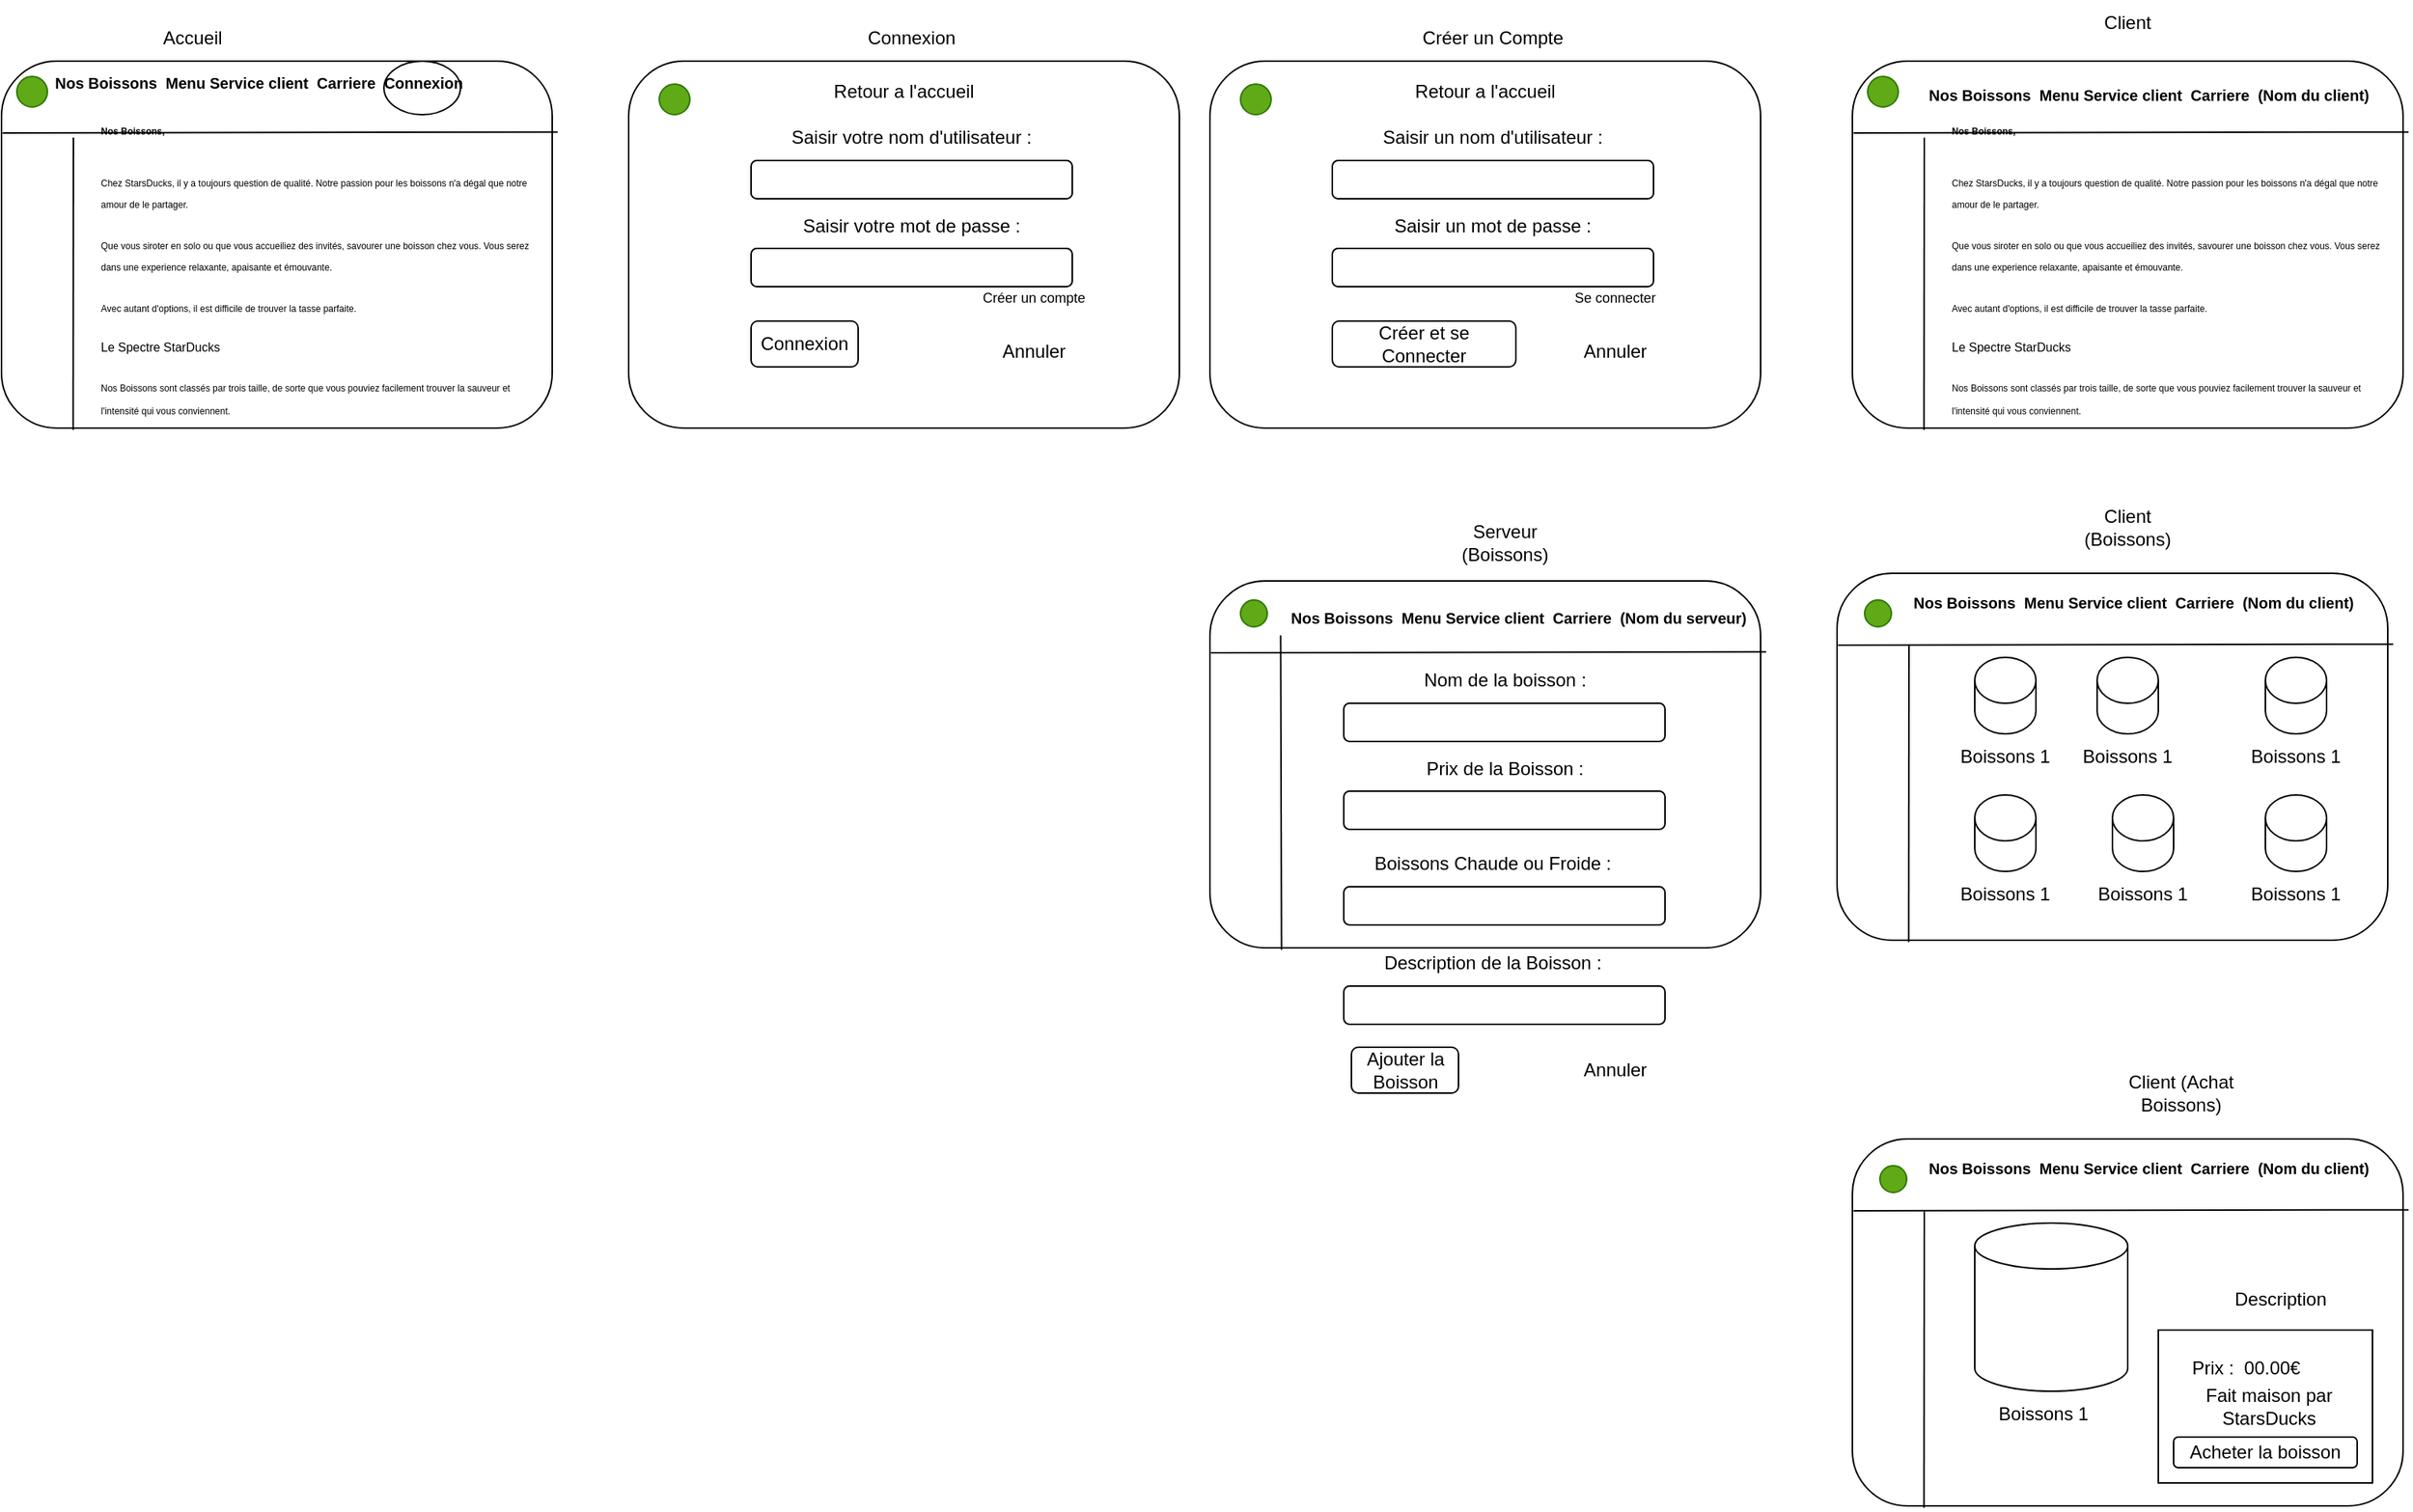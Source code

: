 <mxfile version="20.8.16" type="device"><diagram name="Page-1" id="1zTRWUDWUHw2J1xJAIrD"><mxGraphModel dx="863" dy="625" grid="1" gridSize="10" guides="1" tooltips="1" connect="1" arrows="1" fold="1" page="1" pageScale="1" pageWidth="850" pageHeight="1400" math="0" shadow="0"><root><mxCell id="0"/><mxCell id="1" parent="0"/><mxCell id="w6MTFLubluAh0_-ET7tQ-1" value="" style="rounded=1;whiteSpace=wrap;html=1;" parent="1" vertex="1"><mxGeometry x="40" y="40" width="360" height="240" as="geometry"/></mxCell><mxCell id="w6MTFLubluAh0_-ET7tQ-2" value="Accueil" style="text;html=1;strokeColor=none;fillColor=none;align=center;verticalAlign=middle;whiteSpace=wrap;rounded=0;" parent="1" vertex="1"><mxGeometry x="135" y="10" width="60" height="30" as="geometry"/></mxCell><mxCell id="w6MTFLubluAh0_-ET7tQ-3" value="" style="ellipse;whiteSpace=wrap;html=1;aspect=fixed;fillColor=#60a917;fontColor=#ffffff;strokeColor=#2D7600;" parent="1" vertex="1"><mxGeometry x="50" y="50" width="20" height="20" as="geometry"/></mxCell><mxCell id="w6MTFLubluAh0_-ET7tQ-5" value="" style="endArrow=none;html=1;rounded=0;exitX=0.13;exitY=1.005;exitDx=0;exitDy=0;exitPerimeter=0;" parent="1" source="w6MTFLubluAh0_-ET7tQ-1" edge="1"><mxGeometry width="50" height="50" relative="1" as="geometry"><mxPoint x="85.25" y="230.0" as="sourcePoint"/><mxPoint x="87" y="90" as="targetPoint"/></mxGeometry></mxCell><mxCell id="w6MTFLubluAh0_-ET7tQ-8" value="" style="endArrow=none;html=1;rounded=0;exitX=0.002;exitY=0.196;exitDx=0;exitDy=0;exitPerimeter=0;entryX=1.01;entryY=0.193;entryDx=0;entryDy=0;entryPerimeter=0;" parent="1" source="w6MTFLubluAh0_-ET7tQ-1" target="w6MTFLubluAh0_-ET7tQ-1" edge="1"><mxGeometry width="50" height="50" relative="1" as="geometry"><mxPoint x="200" y="170" as="sourcePoint"/><mxPoint x="290" y="77" as="targetPoint"/></mxGeometry></mxCell><mxCell id="w6MTFLubluAh0_-ET7tQ-11" value="" style="ellipse;whiteSpace=wrap;html=1;" parent="1" vertex="1"><mxGeometry x="290" y="40" width="50" height="35" as="geometry"/></mxCell><mxCell id="w6MTFLubluAh0_-ET7tQ-9" value="&lt;h1&gt;&lt;font style=&quot;font-size: 10px;&quot;&gt;Nos Boissons&amp;nbsp; Menu Service client&amp;nbsp; Carriere&amp;nbsp; Connexion&lt;/font&gt;&lt;/h1&gt;" style="text;html=1;strokeColor=none;fillColor=none;spacing=5;spacingTop=-20;whiteSpace=wrap;overflow=hidden;rounded=0;" parent="1" vertex="1"><mxGeometry x="70" y="30" width="290" height="40" as="geometry"/></mxCell><mxCell id="w6MTFLubluAh0_-ET7tQ-12" value="&lt;h1&gt;&lt;font style=&quot;font-size: 6px;&quot;&gt;Nos Boissons,&lt;/font&gt;&lt;/h1&gt;&lt;p&gt;&lt;font style=&quot;font-size: 6px;&quot;&gt;Chez StarsDucks, il y a toujours question de qualité. Notre passion pour les boissons n'a dégal que notre amour de le partager.&lt;/font&gt;&lt;/p&gt;&lt;p&gt;&lt;font style=&quot;font-size: 6px;&quot;&gt;Que vous siroter en solo ou que vous accueiliez des invités, savourer une boisson chez vous. Vous serez dans une experience relaxante, apaisante et émouvante.&amp;nbsp;&lt;/font&gt;&lt;/p&gt;&lt;p&gt;&lt;font style=&quot;font-size: 6px;&quot;&gt;Avec autant d'options, il est difficile de trouver la tasse parfaite.&lt;/font&gt;&lt;/p&gt;&lt;p&gt;&lt;font style=&quot;font-size: 8px;&quot;&gt;Le Spectre StarDucks&lt;/font&gt;&lt;/p&gt;&lt;p&gt;&lt;font style=&quot;font-size: 6px;&quot;&gt;Nos Boissons sont classés par trois taille, de sorte que vous pouviez facilement trouver la sauveur et l'intensité qui vous conviennent.&lt;/font&gt;&lt;/p&gt;" style="text;html=1;strokeColor=none;fillColor=none;spacing=5;spacingTop=-20;whiteSpace=wrap;overflow=hidden;rounded=0;" parent="1" vertex="1"><mxGeometry x="100" y="60" width="290" height="220" as="geometry"/></mxCell><mxCell id="w6MTFLubluAh0_-ET7tQ-15" value="" style="rounded=1;whiteSpace=wrap;html=1;" parent="1" vertex="1"><mxGeometry x="450" y="40" width="360" height="240" as="geometry"/></mxCell><mxCell id="w6MTFLubluAh0_-ET7tQ-16" value="Connexion" style="text;html=1;strokeColor=none;fillColor=none;align=center;verticalAlign=middle;whiteSpace=wrap;rounded=0;" parent="1" vertex="1"><mxGeometry x="600" y="10" width="70" height="30" as="geometry"/></mxCell><mxCell id="w6MTFLubluAh0_-ET7tQ-19" value="Retour a l'accueil" style="text;html=1;strokeColor=none;fillColor=none;align=center;verticalAlign=middle;whiteSpace=wrap;rounded=0;" parent="1" vertex="1"><mxGeometry x="580" y="45" width="100" height="30" as="geometry"/></mxCell><mxCell id="w6MTFLubluAh0_-ET7tQ-20" value="Saisir votre nom d'utilisateur :" style="text;html=1;strokeColor=none;fillColor=none;align=center;verticalAlign=middle;whiteSpace=wrap;rounded=0;" parent="1" vertex="1"><mxGeometry x="550" y="75" width="170" height="30" as="geometry"/></mxCell><mxCell id="w6MTFLubluAh0_-ET7tQ-21" value="" style="rounded=1;whiteSpace=wrap;html=1;" parent="1" vertex="1"><mxGeometry x="530" y="105" width="210" height="25" as="geometry"/></mxCell><mxCell id="w6MTFLubluAh0_-ET7tQ-24" value="Saisir votre mot de passe :" style="text;html=1;strokeColor=none;fillColor=none;align=center;verticalAlign=middle;whiteSpace=wrap;rounded=0;" parent="1" vertex="1"><mxGeometry x="550" y="132.5" width="170" height="30" as="geometry"/></mxCell><mxCell id="w6MTFLubluAh0_-ET7tQ-25" value="" style="rounded=1;whiteSpace=wrap;html=1;" parent="1" vertex="1"><mxGeometry x="530" y="162.5" width="210" height="25" as="geometry"/></mxCell><mxCell id="w6MTFLubluAh0_-ET7tQ-26" value="Connexion" style="rounded=1;whiteSpace=wrap;html=1;" parent="1" vertex="1"><mxGeometry x="530" y="210" width="70" height="30" as="geometry"/></mxCell><mxCell id="w6MTFLubluAh0_-ET7tQ-28" value="Annuler" style="text;html=1;strokeColor=none;fillColor=none;align=center;verticalAlign=middle;whiteSpace=wrap;rounded=0;" parent="1" vertex="1"><mxGeometry x="690" y="220" width="50" height="20" as="geometry"/></mxCell><mxCell id="w6MTFLubluAh0_-ET7tQ-29" value="&lt;font style=&quot;font-size: 9px;&quot;&gt;Créer un compte&lt;/font&gt;" style="text;html=1;strokeColor=none;fillColor=none;align=center;verticalAlign=middle;whiteSpace=wrap;rounded=0;" parent="1" vertex="1"><mxGeometry x="650" y="177.5" width="130" height="32.5" as="geometry"/></mxCell><mxCell id="w6MTFLubluAh0_-ET7tQ-30" value="" style="rounded=1;whiteSpace=wrap;html=1;" parent="1" vertex="1"><mxGeometry x="830" y="40" width="360" height="240" as="geometry"/></mxCell><mxCell id="w6MTFLubluAh0_-ET7tQ-31" value="Créer un Compte" style="text;html=1;strokeColor=none;fillColor=none;align=center;verticalAlign=middle;whiteSpace=wrap;rounded=0;" parent="1" vertex="1"><mxGeometry x="960" y="10" width="110" height="30" as="geometry"/></mxCell><mxCell id="w6MTFLubluAh0_-ET7tQ-32" value="Retour a l'accueil" style="text;html=1;strokeColor=none;fillColor=none;align=center;verticalAlign=middle;whiteSpace=wrap;rounded=0;" parent="1" vertex="1"><mxGeometry x="960" y="45" width="100" height="30" as="geometry"/></mxCell><mxCell id="w6MTFLubluAh0_-ET7tQ-33" value="Saisir un nom d'utilisateur :" style="text;html=1;strokeColor=none;fillColor=none;align=center;verticalAlign=middle;whiteSpace=wrap;rounded=0;" parent="1" vertex="1"><mxGeometry x="930" y="75" width="170" height="30" as="geometry"/></mxCell><mxCell id="w6MTFLubluAh0_-ET7tQ-34" value="" style="rounded=1;whiteSpace=wrap;html=1;" parent="1" vertex="1"><mxGeometry x="910" y="105" width="210" height="25" as="geometry"/></mxCell><mxCell id="w6MTFLubluAh0_-ET7tQ-35" value="Saisir un&amp;nbsp;mot de passe :" style="text;html=1;strokeColor=none;fillColor=none;align=center;verticalAlign=middle;whiteSpace=wrap;rounded=0;" parent="1" vertex="1"><mxGeometry x="930" y="132.5" width="170" height="30" as="geometry"/></mxCell><mxCell id="w6MTFLubluAh0_-ET7tQ-36" value="" style="rounded=1;whiteSpace=wrap;html=1;" parent="1" vertex="1"><mxGeometry x="910" y="162.5" width="210" height="25" as="geometry"/></mxCell><mxCell id="w6MTFLubluAh0_-ET7tQ-37" value="Créer et se Connecter" style="rounded=1;whiteSpace=wrap;html=1;" parent="1" vertex="1"><mxGeometry x="910" y="210" width="120" height="30" as="geometry"/></mxCell><mxCell id="w6MTFLubluAh0_-ET7tQ-38" value="Annuler" style="text;html=1;strokeColor=none;fillColor=none;align=center;verticalAlign=middle;whiteSpace=wrap;rounded=0;" parent="1" vertex="1"><mxGeometry x="1070" y="220" width="50" height="20" as="geometry"/></mxCell><mxCell id="w6MTFLubluAh0_-ET7tQ-39" value="&lt;font style=&quot;font-size: 9px;&quot;&gt;Se connecter&lt;/font&gt;" style="text;html=1;strokeColor=none;fillColor=none;align=center;verticalAlign=middle;whiteSpace=wrap;rounded=0;" parent="1" vertex="1"><mxGeometry x="1030" y="177.5" width="130" height="32.5" as="geometry"/></mxCell><mxCell id="w6MTFLubluAh0_-ET7tQ-40" value="" style="rounded=1;whiteSpace=wrap;html=1;" parent="1" vertex="1"><mxGeometry x="1250" y="40" width="360" height="240" as="geometry"/></mxCell><mxCell id="w6MTFLubluAh0_-ET7tQ-41" value="Client" style="text;html=1;strokeColor=none;fillColor=none;align=center;verticalAlign=middle;whiteSpace=wrap;rounded=0;" parent="1" vertex="1"><mxGeometry x="1400" width="60" height="30" as="geometry"/></mxCell><mxCell id="w6MTFLubluAh0_-ET7tQ-42" value="" style="ellipse;whiteSpace=wrap;html=1;aspect=fixed;fillColor=#60a917;fontColor=#ffffff;strokeColor=#2D7600;" parent="1" vertex="1"><mxGeometry x="1260" y="50" width="20" height="20" as="geometry"/></mxCell><mxCell id="w6MTFLubluAh0_-ET7tQ-43" value="" style="endArrow=none;html=1;rounded=0;exitX=0.13;exitY=1.005;exitDx=0;exitDy=0;exitPerimeter=0;" parent="1" source="w6MTFLubluAh0_-ET7tQ-40" edge="1"><mxGeometry width="50" height="50" relative="1" as="geometry"><mxPoint x="1295.25" y="230.0" as="sourcePoint"/><mxPoint x="1297" y="90" as="targetPoint"/></mxGeometry></mxCell><mxCell id="w6MTFLubluAh0_-ET7tQ-44" value="" style="endArrow=none;html=1;rounded=0;exitX=0.002;exitY=0.196;exitDx=0;exitDy=0;exitPerimeter=0;entryX=1.01;entryY=0.193;entryDx=0;entryDy=0;entryPerimeter=0;" parent="1" source="w6MTFLubluAh0_-ET7tQ-40" target="w6MTFLubluAh0_-ET7tQ-40" edge="1"><mxGeometry width="50" height="50" relative="1" as="geometry"><mxPoint x="1410" y="170" as="sourcePoint"/><mxPoint x="1500" y="77" as="targetPoint"/></mxGeometry></mxCell><mxCell id="w6MTFLubluAh0_-ET7tQ-46" value="&lt;h1&gt;&lt;font style=&quot;font-size: 10px;&quot;&gt;Nos Boissons&amp;nbsp; Menu Service client&amp;nbsp; Carriere&amp;nbsp; (Nom du client)&lt;/font&gt;&lt;/h1&gt;" style="text;html=1;strokeColor=none;fillColor=none;spacing=5;spacingTop=-20;whiteSpace=wrap;overflow=hidden;rounded=0;" parent="1" vertex="1"><mxGeometry x="1295" y="37.5" width="320" height="40" as="geometry"/></mxCell><mxCell id="w6MTFLubluAh0_-ET7tQ-47" value="&lt;h1&gt;&lt;font style=&quot;font-size: 6px;&quot;&gt;Nos Boissons,&lt;/font&gt;&lt;/h1&gt;&lt;p&gt;&lt;font style=&quot;font-size: 6px;&quot;&gt;Chez StarsDucks, il y a toujours question de qualité. Notre passion pour les boissons n'a dégal que notre amour de le partager.&lt;/font&gt;&lt;/p&gt;&lt;p&gt;&lt;font style=&quot;font-size: 6px;&quot;&gt;Que vous siroter en solo ou que vous accueiliez des invités, savourer une boisson chez vous. Vous serez dans une experience relaxante, apaisante et émouvante.&amp;nbsp;&lt;/font&gt;&lt;/p&gt;&lt;p&gt;&lt;font style=&quot;font-size: 6px;&quot;&gt;Avec autant d'options, il est difficile de trouver la tasse parfaite.&lt;/font&gt;&lt;/p&gt;&lt;p&gt;&lt;font style=&quot;font-size: 8px;&quot;&gt;Le Spectre StarDucks&lt;/font&gt;&lt;/p&gt;&lt;p&gt;&lt;font style=&quot;font-size: 6px;&quot;&gt;Nos Boissons sont classés par trois taille, de sorte que vous pouviez facilement trouver la sauveur et l'intensité qui vous conviennent.&lt;/font&gt;&lt;/p&gt;" style="text;html=1;strokeColor=none;fillColor=none;spacing=5;spacingTop=-20;whiteSpace=wrap;overflow=hidden;rounded=0;" parent="1" vertex="1"><mxGeometry x="1310" y="60" width="290" height="220" as="geometry"/></mxCell><mxCell id="w6MTFLubluAh0_-ET7tQ-64" value="" style="ellipse;whiteSpace=wrap;html=1;aspect=fixed;fillColor=#60a917;fontColor=#ffffff;strokeColor=#2D7600;" parent="1" vertex="1"><mxGeometry x="470" y="55" width="20" height="20" as="geometry"/></mxCell><mxCell id="w6MTFLubluAh0_-ET7tQ-65" value="" style="ellipse;whiteSpace=wrap;html=1;aspect=fixed;fillColor=#60a917;fontColor=#ffffff;strokeColor=#2D7600;" parent="1" vertex="1"><mxGeometry x="850" y="55" width="20" height="20" as="geometry"/></mxCell><mxCell id="w6MTFLubluAh0_-ET7tQ-66" value="" style="rounded=1;whiteSpace=wrap;html=1;" parent="1" vertex="1"><mxGeometry x="1240" y="375" width="360" height="240" as="geometry"/></mxCell><mxCell id="w6MTFLubluAh0_-ET7tQ-67" value="" style="ellipse;whiteSpace=wrap;html=1;aspect=fixed;fillColor=#60a917;fontColor=#ffffff;strokeColor=#2D7600;" parent="1" vertex="1"><mxGeometry x="1258" y="392.5" width="17.5" height="17.5" as="geometry"/></mxCell><mxCell id="w6MTFLubluAh0_-ET7tQ-68" value="" style="endArrow=none;html=1;rounded=0;exitX=0.13;exitY=1.005;exitDx=0;exitDy=0;exitPerimeter=0;" parent="1" source="w6MTFLubluAh0_-ET7tQ-66" edge="1"><mxGeometry width="50" height="50" relative="1" as="geometry"><mxPoint x="1285.25" y="562.5" as="sourcePoint"/><mxPoint x="1287" y="422.5" as="targetPoint"/></mxGeometry></mxCell><mxCell id="w6MTFLubluAh0_-ET7tQ-69" value="" style="endArrow=none;html=1;rounded=0;exitX=0.002;exitY=0.196;exitDx=0;exitDy=0;exitPerimeter=0;entryX=1.01;entryY=0.193;entryDx=0;entryDy=0;entryPerimeter=0;" parent="1" source="w6MTFLubluAh0_-ET7tQ-66" target="w6MTFLubluAh0_-ET7tQ-66" edge="1"><mxGeometry width="50" height="50" relative="1" as="geometry"><mxPoint x="1400" y="502.5" as="sourcePoint"/><mxPoint x="1490" y="409.5" as="targetPoint"/></mxGeometry></mxCell><mxCell id="w6MTFLubluAh0_-ET7tQ-70" value="&lt;h1&gt;&lt;font style=&quot;font-size: 10px;&quot;&gt;Nos Boissons&amp;nbsp; Menu Service client&amp;nbsp; Carriere&amp;nbsp; (Nom du client)&lt;/font&gt;&lt;/h1&gt;" style="text;html=1;strokeColor=none;fillColor=none;spacing=5;spacingTop=-20;whiteSpace=wrap;overflow=hidden;rounded=0;" parent="1" vertex="1"><mxGeometry x="1285" y="370" width="320" height="40" as="geometry"/></mxCell><mxCell id="w6MTFLubluAh0_-ET7tQ-72" value="Client (Boissons)" style="text;html=1;strokeColor=none;fillColor=none;align=center;verticalAlign=middle;whiteSpace=wrap;rounded=0;" parent="1" vertex="1"><mxGeometry x="1400" y="330" width="60" height="30" as="geometry"/></mxCell><mxCell id="w6MTFLubluAh0_-ET7tQ-73" value="" style="shape=cylinder3;whiteSpace=wrap;html=1;boundedLbl=1;backgroundOutline=1;size=15;" parent="1" vertex="1"><mxGeometry x="1330" y="430" width="40" height="50" as="geometry"/></mxCell><mxCell id="w6MTFLubluAh0_-ET7tQ-74" value="Boissons 1" style="text;html=1;strokeColor=none;fillColor=none;align=center;verticalAlign=middle;whiteSpace=wrap;rounded=0;" parent="1" vertex="1"><mxGeometry x="1315" y="480" width="70" height="30" as="geometry"/></mxCell><mxCell id="w6MTFLubluAh0_-ET7tQ-79" value="" style="shape=cylinder3;whiteSpace=wrap;html=1;boundedLbl=1;backgroundOutline=1;size=15;" parent="1" vertex="1"><mxGeometry x="1520" y="430" width="40" height="50" as="geometry"/></mxCell><mxCell id="w6MTFLubluAh0_-ET7tQ-80" value="Boissons 1" style="text;html=1;strokeColor=none;fillColor=none;align=center;verticalAlign=middle;whiteSpace=wrap;rounded=0;" parent="1" vertex="1"><mxGeometry x="1315" y="570" width="70" height="30" as="geometry"/></mxCell><mxCell id="w6MTFLubluAh0_-ET7tQ-81" value="" style="shape=cylinder3;whiteSpace=wrap;html=1;boundedLbl=1;backgroundOutline=1;size=15;" parent="1" vertex="1"><mxGeometry x="1410" y="430" width="40" height="50" as="geometry"/></mxCell><mxCell id="w6MTFLubluAh0_-ET7tQ-82" value="Boissons 1" style="text;html=1;strokeColor=none;fillColor=none;align=center;verticalAlign=middle;whiteSpace=wrap;rounded=0;" parent="1" vertex="1"><mxGeometry x="1395" y="480" width="70" height="30" as="geometry"/></mxCell><mxCell id="w6MTFLubluAh0_-ET7tQ-83" value="" style="shape=cylinder3;whiteSpace=wrap;html=1;boundedLbl=1;backgroundOutline=1;size=15;" parent="1" vertex="1"><mxGeometry x="1330" y="520" width="40" height="50" as="geometry"/></mxCell><mxCell id="w6MTFLubluAh0_-ET7tQ-84" value="Boissons 1" style="text;html=1;strokeColor=none;fillColor=none;align=center;verticalAlign=middle;whiteSpace=wrap;rounded=0;" parent="1" vertex="1"><mxGeometry x="1505" y="480" width="70" height="30" as="geometry"/></mxCell><mxCell id="w6MTFLubluAh0_-ET7tQ-85" value="" style="shape=cylinder3;whiteSpace=wrap;html=1;boundedLbl=1;backgroundOutline=1;size=15;" parent="1" vertex="1"><mxGeometry x="1420" y="520" width="40" height="50" as="geometry"/></mxCell><mxCell id="w6MTFLubluAh0_-ET7tQ-86" value="Boissons 1" style="text;html=1;strokeColor=none;fillColor=none;align=center;verticalAlign=middle;whiteSpace=wrap;rounded=0;" parent="1" vertex="1"><mxGeometry x="1405" y="570" width="70" height="30" as="geometry"/></mxCell><mxCell id="w6MTFLubluAh0_-ET7tQ-87" value="" style="shape=cylinder3;whiteSpace=wrap;html=1;boundedLbl=1;backgroundOutline=1;size=15;" parent="1" vertex="1"><mxGeometry x="1520" y="520" width="40" height="50" as="geometry"/></mxCell><mxCell id="w6MTFLubluAh0_-ET7tQ-88" value="Boissons 1" style="text;html=1;strokeColor=none;fillColor=none;align=center;verticalAlign=middle;whiteSpace=wrap;rounded=0;" parent="1" vertex="1"><mxGeometry x="1505" y="570" width="70" height="30" as="geometry"/></mxCell><mxCell id="w6MTFLubluAh0_-ET7tQ-90" value="" style="rounded=1;whiteSpace=wrap;html=1;" parent="1" vertex="1"><mxGeometry x="830" y="380" width="360" height="240" as="geometry"/></mxCell><mxCell id="w6MTFLubluAh0_-ET7tQ-91" value="" style="ellipse;whiteSpace=wrap;html=1;aspect=fixed;fillColor=#60a917;fontColor=#ffffff;strokeColor=#2D7600;" parent="1" vertex="1"><mxGeometry x="850" y="392.5" width="17.5" height="17.5" as="geometry"/></mxCell><mxCell id="w6MTFLubluAh0_-ET7tQ-92" value="" style="endArrow=none;html=1;rounded=0;exitX=0.13;exitY=1.005;exitDx=0;exitDy=0;exitPerimeter=0;entryX=-0.004;entryY=0.891;entryDx=0;entryDy=0;entryPerimeter=0;" parent="1" source="w6MTFLubluAh0_-ET7tQ-90" target="w6MTFLubluAh0_-ET7tQ-94" edge="1"><mxGeometry width="50" height="50" relative="1" as="geometry"><mxPoint x="877.75" y="572.5" as="sourcePoint"/><mxPoint x="879.5" y="432.5" as="targetPoint"/></mxGeometry></mxCell><mxCell id="w6MTFLubluAh0_-ET7tQ-93" value="" style="endArrow=none;html=1;rounded=0;exitX=0.002;exitY=0.196;exitDx=0;exitDy=0;exitPerimeter=0;entryX=1.01;entryY=0.193;entryDx=0;entryDy=0;entryPerimeter=0;" parent="1" source="w6MTFLubluAh0_-ET7tQ-90" target="w6MTFLubluAh0_-ET7tQ-90" edge="1"><mxGeometry width="50" height="50" relative="1" as="geometry"><mxPoint x="992.5" y="512.5" as="sourcePoint"/><mxPoint x="1082.5" y="419.5" as="targetPoint"/></mxGeometry></mxCell><mxCell id="w6MTFLubluAh0_-ET7tQ-94" value="&lt;h1&gt;&lt;font style=&quot;font-size: 10px;&quot;&gt;Nos Boissons&amp;nbsp; Menu Service client&amp;nbsp; Carriere&amp;nbsp; (Nom du serveur)&lt;/font&gt;&lt;/h1&gt;" style="text;html=1;strokeColor=none;fillColor=none;spacing=5;spacingTop=-20;whiteSpace=wrap;overflow=hidden;rounded=0;" parent="1" vertex="1"><mxGeometry x="877.5" y="380" width="320" height="40" as="geometry"/></mxCell><mxCell id="w6MTFLubluAh0_-ET7tQ-95" value="Serveur (Boissons)" style="text;html=1;strokeColor=none;fillColor=none;align=center;verticalAlign=middle;whiteSpace=wrap;rounded=0;" parent="1" vertex="1"><mxGeometry x="992.5" y="340" width="60" height="30" as="geometry"/></mxCell><mxCell id="w6MTFLubluAh0_-ET7tQ-108" value="Nom de la boisson :" style="text;html=1;strokeColor=none;fillColor=none;align=center;verticalAlign=middle;whiteSpace=wrap;rounded=0;" parent="1" vertex="1"><mxGeometry x="937.5" y="430" width="170" height="30" as="geometry"/></mxCell><mxCell id="w6MTFLubluAh0_-ET7tQ-109" value="" style="rounded=1;whiteSpace=wrap;html=1;" parent="1" vertex="1"><mxGeometry x="917.5" y="460" width="210" height="25" as="geometry"/></mxCell><mxCell id="w6MTFLubluAh0_-ET7tQ-110" value="Prix de la Boisson :" style="text;html=1;strokeColor=none;fillColor=none;align=center;verticalAlign=middle;whiteSpace=wrap;rounded=0;" parent="1" vertex="1"><mxGeometry x="937.5" y="487.5" width="170" height="30" as="geometry"/></mxCell><mxCell id="w6MTFLubluAh0_-ET7tQ-111" value="" style="rounded=1;whiteSpace=wrap;html=1;" parent="1" vertex="1"><mxGeometry x="917.5" y="517.5" width="210" height="25" as="geometry"/></mxCell><mxCell id="w6MTFLubluAh0_-ET7tQ-112" value="Boissons Chaude ou Froide :" style="text;html=1;strokeColor=none;fillColor=none;align=center;verticalAlign=middle;whiteSpace=wrap;rounded=0;" parent="1" vertex="1"><mxGeometry x="930" y="550" width="170" height="30" as="geometry"/></mxCell><mxCell id="w6MTFLubluAh0_-ET7tQ-113" value="" style="rounded=1;whiteSpace=wrap;html=1;" parent="1" vertex="1"><mxGeometry x="917.5" y="580" width="210" height="25" as="geometry"/></mxCell><mxCell id="w6MTFLubluAh0_-ET7tQ-114" value="Description de la Boisson :" style="text;html=1;strokeColor=none;fillColor=none;align=center;verticalAlign=middle;whiteSpace=wrap;rounded=0;" parent="1" vertex="1"><mxGeometry x="930" y="615" width="170" height="30" as="geometry"/></mxCell><mxCell id="w6MTFLubluAh0_-ET7tQ-115" value="" style="rounded=1;whiteSpace=wrap;html=1;" parent="1" vertex="1"><mxGeometry x="917.5" y="645" width="210" height="25" as="geometry"/></mxCell><mxCell id="w6MTFLubluAh0_-ET7tQ-120" value="Annuler" style="text;html=1;strokeColor=none;fillColor=none;align=center;verticalAlign=middle;whiteSpace=wrap;rounded=0;" parent="1" vertex="1"><mxGeometry x="1070" y="690" width="50" height="20" as="geometry"/></mxCell><mxCell id="w6MTFLubluAh0_-ET7tQ-121" value="Ajouter la Boisson" style="rounded=1;whiteSpace=wrap;html=1;" parent="1" vertex="1"><mxGeometry x="922.5" y="685" width="70" height="30" as="geometry"/></mxCell><mxCell id="w6MTFLubluAh0_-ET7tQ-122" value="" style="rounded=1;whiteSpace=wrap;html=1;" parent="1" vertex="1"><mxGeometry x="1250" y="745" width="360" height="240" as="geometry"/></mxCell><mxCell id="w6MTFLubluAh0_-ET7tQ-123" value="" style="ellipse;whiteSpace=wrap;html=1;aspect=fixed;fillColor=#60a917;fontColor=#ffffff;strokeColor=#2D7600;" parent="1" vertex="1"><mxGeometry x="1268" y="762.5" width="17.5" height="17.5" as="geometry"/></mxCell><mxCell id="w6MTFLubluAh0_-ET7tQ-124" value="" style="endArrow=none;html=1;rounded=0;exitX=0.13;exitY=1.005;exitDx=0;exitDy=0;exitPerimeter=0;" parent="1" source="w6MTFLubluAh0_-ET7tQ-122" edge="1"><mxGeometry width="50" height="50" relative="1" as="geometry"><mxPoint x="1295.25" y="932.5" as="sourcePoint"/><mxPoint x="1297" y="792.5" as="targetPoint"/></mxGeometry></mxCell><mxCell id="w6MTFLubluAh0_-ET7tQ-125" value="" style="endArrow=none;html=1;rounded=0;exitX=0.002;exitY=0.196;exitDx=0;exitDy=0;exitPerimeter=0;entryX=1.01;entryY=0.193;entryDx=0;entryDy=0;entryPerimeter=0;" parent="1" source="w6MTFLubluAh0_-ET7tQ-122" target="w6MTFLubluAh0_-ET7tQ-122" edge="1"><mxGeometry width="50" height="50" relative="1" as="geometry"><mxPoint x="1410" y="872.5" as="sourcePoint"/><mxPoint x="1500" y="779.5" as="targetPoint"/></mxGeometry></mxCell><mxCell id="w6MTFLubluAh0_-ET7tQ-126" value="&lt;h1&gt;&lt;font style=&quot;font-size: 10px;&quot;&gt;Nos Boissons&amp;nbsp; Menu Service client&amp;nbsp; Carriere&amp;nbsp; (Nom du client)&lt;/font&gt;&lt;/h1&gt;" style="text;html=1;strokeColor=none;fillColor=none;spacing=5;spacingTop=-20;whiteSpace=wrap;overflow=hidden;rounded=0;" parent="1" vertex="1"><mxGeometry x="1295" y="740" width="320" height="40" as="geometry"/></mxCell><mxCell id="w6MTFLubluAh0_-ET7tQ-127" value="Client (Achat Boissons)" style="text;html=1;strokeColor=none;fillColor=none;align=center;verticalAlign=middle;whiteSpace=wrap;rounded=0;" parent="1" vertex="1"><mxGeometry x="1410" y="700" width="110" height="30" as="geometry"/></mxCell><mxCell id="w6MTFLubluAh0_-ET7tQ-136" value="" style="shape=cylinder3;whiteSpace=wrap;html=1;boundedLbl=1;backgroundOutline=1;size=15;" parent="1" vertex="1"><mxGeometry x="1330" y="800" width="100" height="110" as="geometry"/></mxCell><mxCell id="w6MTFLubluAh0_-ET7tQ-137" value="Boissons 1" style="text;html=1;strokeColor=none;fillColor=none;align=center;verticalAlign=middle;whiteSpace=wrap;rounded=0;" parent="1" vertex="1"><mxGeometry x="1340" y="910" width="70" height="30" as="geometry"/></mxCell><mxCell id="w6MTFLubluAh0_-ET7tQ-140" value="Description" style="text;html=1;strokeColor=none;fillColor=none;align=center;verticalAlign=middle;whiteSpace=wrap;rounded=0;" parent="1" vertex="1"><mxGeometry x="1460" y="800" width="140" height="100" as="geometry"/></mxCell><mxCell id="w6MTFLubluAh0_-ET7tQ-143" value="" style="rounded=0;whiteSpace=wrap;html=1;" parent="1" vertex="1"><mxGeometry x="1450" y="870" width="140" height="100" as="geometry"/></mxCell><mxCell id="w6MTFLubluAh0_-ET7tQ-144" value="Prix :&amp;nbsp; 00.00€" style="text;html=1;strokeColor=none;fillColor=none;align=center;verticalAlign=middle;whiteSpace=wrap;rounded=0;" parent="1" vertex="1"><mxGeometry x="1465" y="880" width="85" height="30" as="geometry"/></mxCell><mxCell id="w6MTFLubluAh0_-ET7tQ-148" value="Acheter la boisson" style="rounded=1;whiteSpace=wrap;html=1;" parent="1" vertex="1"><mxGeometry x="1460" y="940" width="120" height="20" as="geometry"/></mxCell><mxCell id="w6MTFLubluAh0_-ET7tQ-149" value="Fait maison par StarsDucks" style="text;html=1;strokeColor=none;fillColor=none;align=center;verticalAlign=middle;whiteSpace=wrap;rounded=0;" parent="1" vertex="1"><mxGeometry x="1465" y="905" width="115" height="30" as="geometry"/></mxCell></root></mxGraphModel></diagram></mxfile>